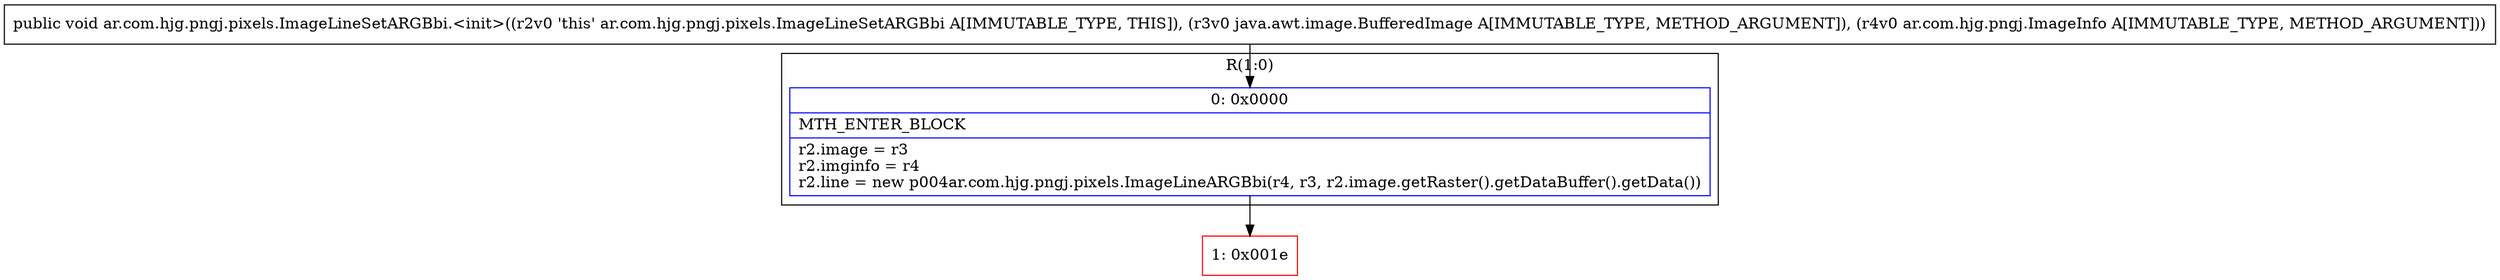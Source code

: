 digraph "CFG forar.com.hjg.pngj.pixels.ImageLineSetARGBbi.\<init\>(Ljava\/awt\/image\/BufferedImage;Lar\/com\/hjg\/pngj\/ImageInfo;)V" {
subgraph cluster_Region_224254228 {
label = "R(1:0)";
node [shape=record,color=blue];
Node_0 [shape=record,label="{0\:\ 0x0000|MTH_ENTER_BLOCK\l|r2.image = r3\lr2.imginfo = r4\lr2.line = new p004ar.com.hjg.pngj.pixels.ImageLineARGBbi(r4, r3, r2.image.getRaster().getDataBuffer().getData())\l}"];
}
Node_1 [shape=record,color=red,label="{1\:\ 0x001e}"];
MethodNode[shape=record,label="{public void ar.com.hjg.pngj.pixels.ImageLineSetARGBbi.\<init\>((r2v0 'this' ar.com.hjg.pngj.pixels.ImageLineSetARGBbi A[IMMUTABLE_TYPE, THIS]), (r3v0 java.awt.image.BufferedImage A[IMMUTABLE_TYPE, METHOD_ARGUMENT]), (r4v0 ar.com.hjg.pngj.ImageInfo A[IMMUTABLE_TYPE, METHOD_ARGUMENT])) }"];
MethodNode -> Node_0;
Node_0 -> Node_1;
}

